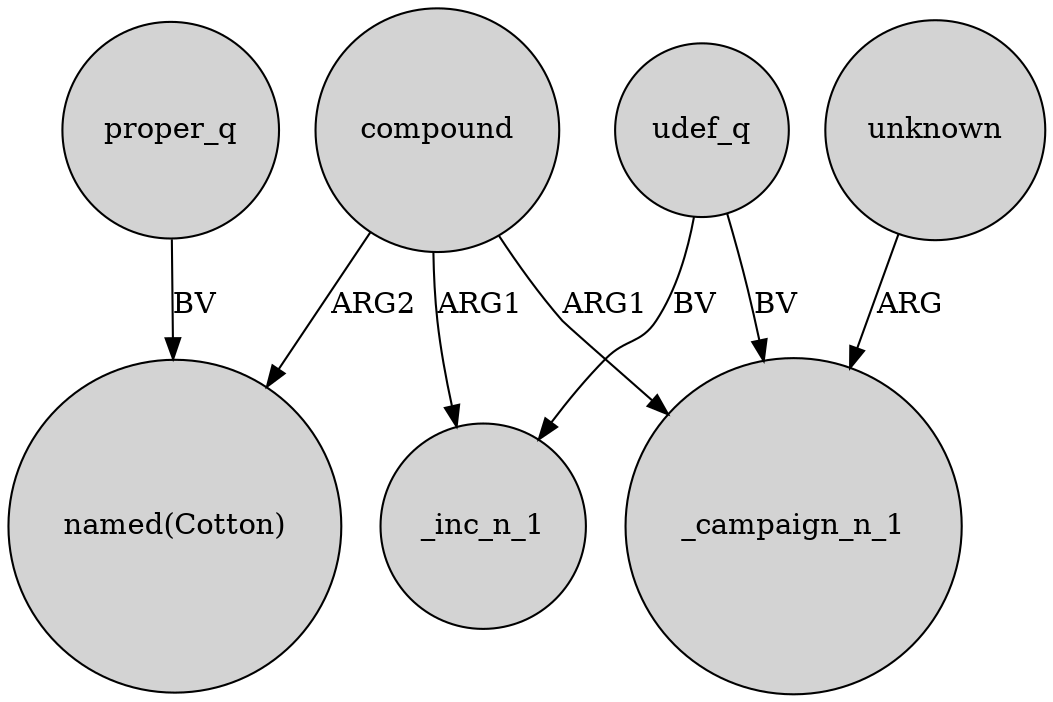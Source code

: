 digraph {
	node [shape=circle style=filled]
	proper_q -> "named(Cotton)" [label=BV]
	udef_q -> _campaign_n_1 [label=BV]
	udef_q -> _inc_n_1 [label=BV]
	compound -> "named(Cotton)" [label=ARG2]
	compound -> _inc_n_1 [label=ARG1]
	unknown -> _campaign_n_1 [label=ARG]
	compound -> _campaign_n_1 [label=ARG1]
}
